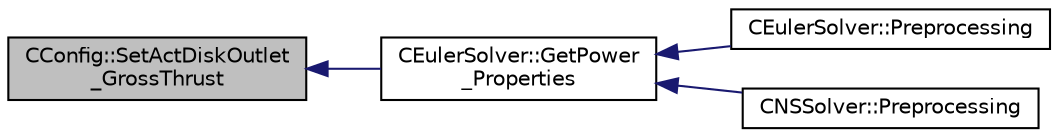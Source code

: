 digraph "CConfig::SetActDiskOutlet_GrossThrust"
{
  edge [fontname="Helvetica",fontsize="10",labelfontname="Helvetica",labelfontsize="10"];
  node [fontname="Helvetica",fontsize="10",shape=record];
  rankdir="LR";
  Node14114 [label="CConfig::SetActDiskOutlet\l_GrossThrust",height=0.2,width=0.4,color="black", fillcolor="grey75", style="filled", fontcolor="black"];
  Node14114 -> Node14115 [dir="back",color="midnightblue",fontsize="10",style="solid",fontname="Helvetica"];
  Node14115 [label="CEulerSolver::GetPower\l_Properties",height=0.2,width=0.4,color="black", fillcolor="white", style="filled",URL="$class_c_euler_solver.html#ad8b538a82e5a7a7e3903ec29954b1d07",tooltip="Compute the Fan face Mach number. "];
  Node14115 -> Node14116 [dir="back",color="midnightblue",fontsize="10",style="solid",fontname="Helvetica"];
  Node14116 [label="CEulerSolver::Preprocessing",height=0.2,width=0.4,color="black", fillcolor="white", style="filled",URL="$class_c_euler_solver.html#a8b89e1bfce33284c2d8f5f00f82f3f3f",tooltip="Compute primitive variables and their gradients. "];
  Node14115 -> Node14117 [dir="back",color="midnightblue",fontsize="10",style="solid",fontname="Helvetica"];
  Node14117 [label="CNSSolver::Preprocessing",height=0.2,width=0.4,color="black", fillcolor="white", style="filled",URL="$class_c_n_s_solver.html#a028c83d18cf8520dff2f9628d8a04e4b",tooltip="Restart residual and compute gradients. "];
}
